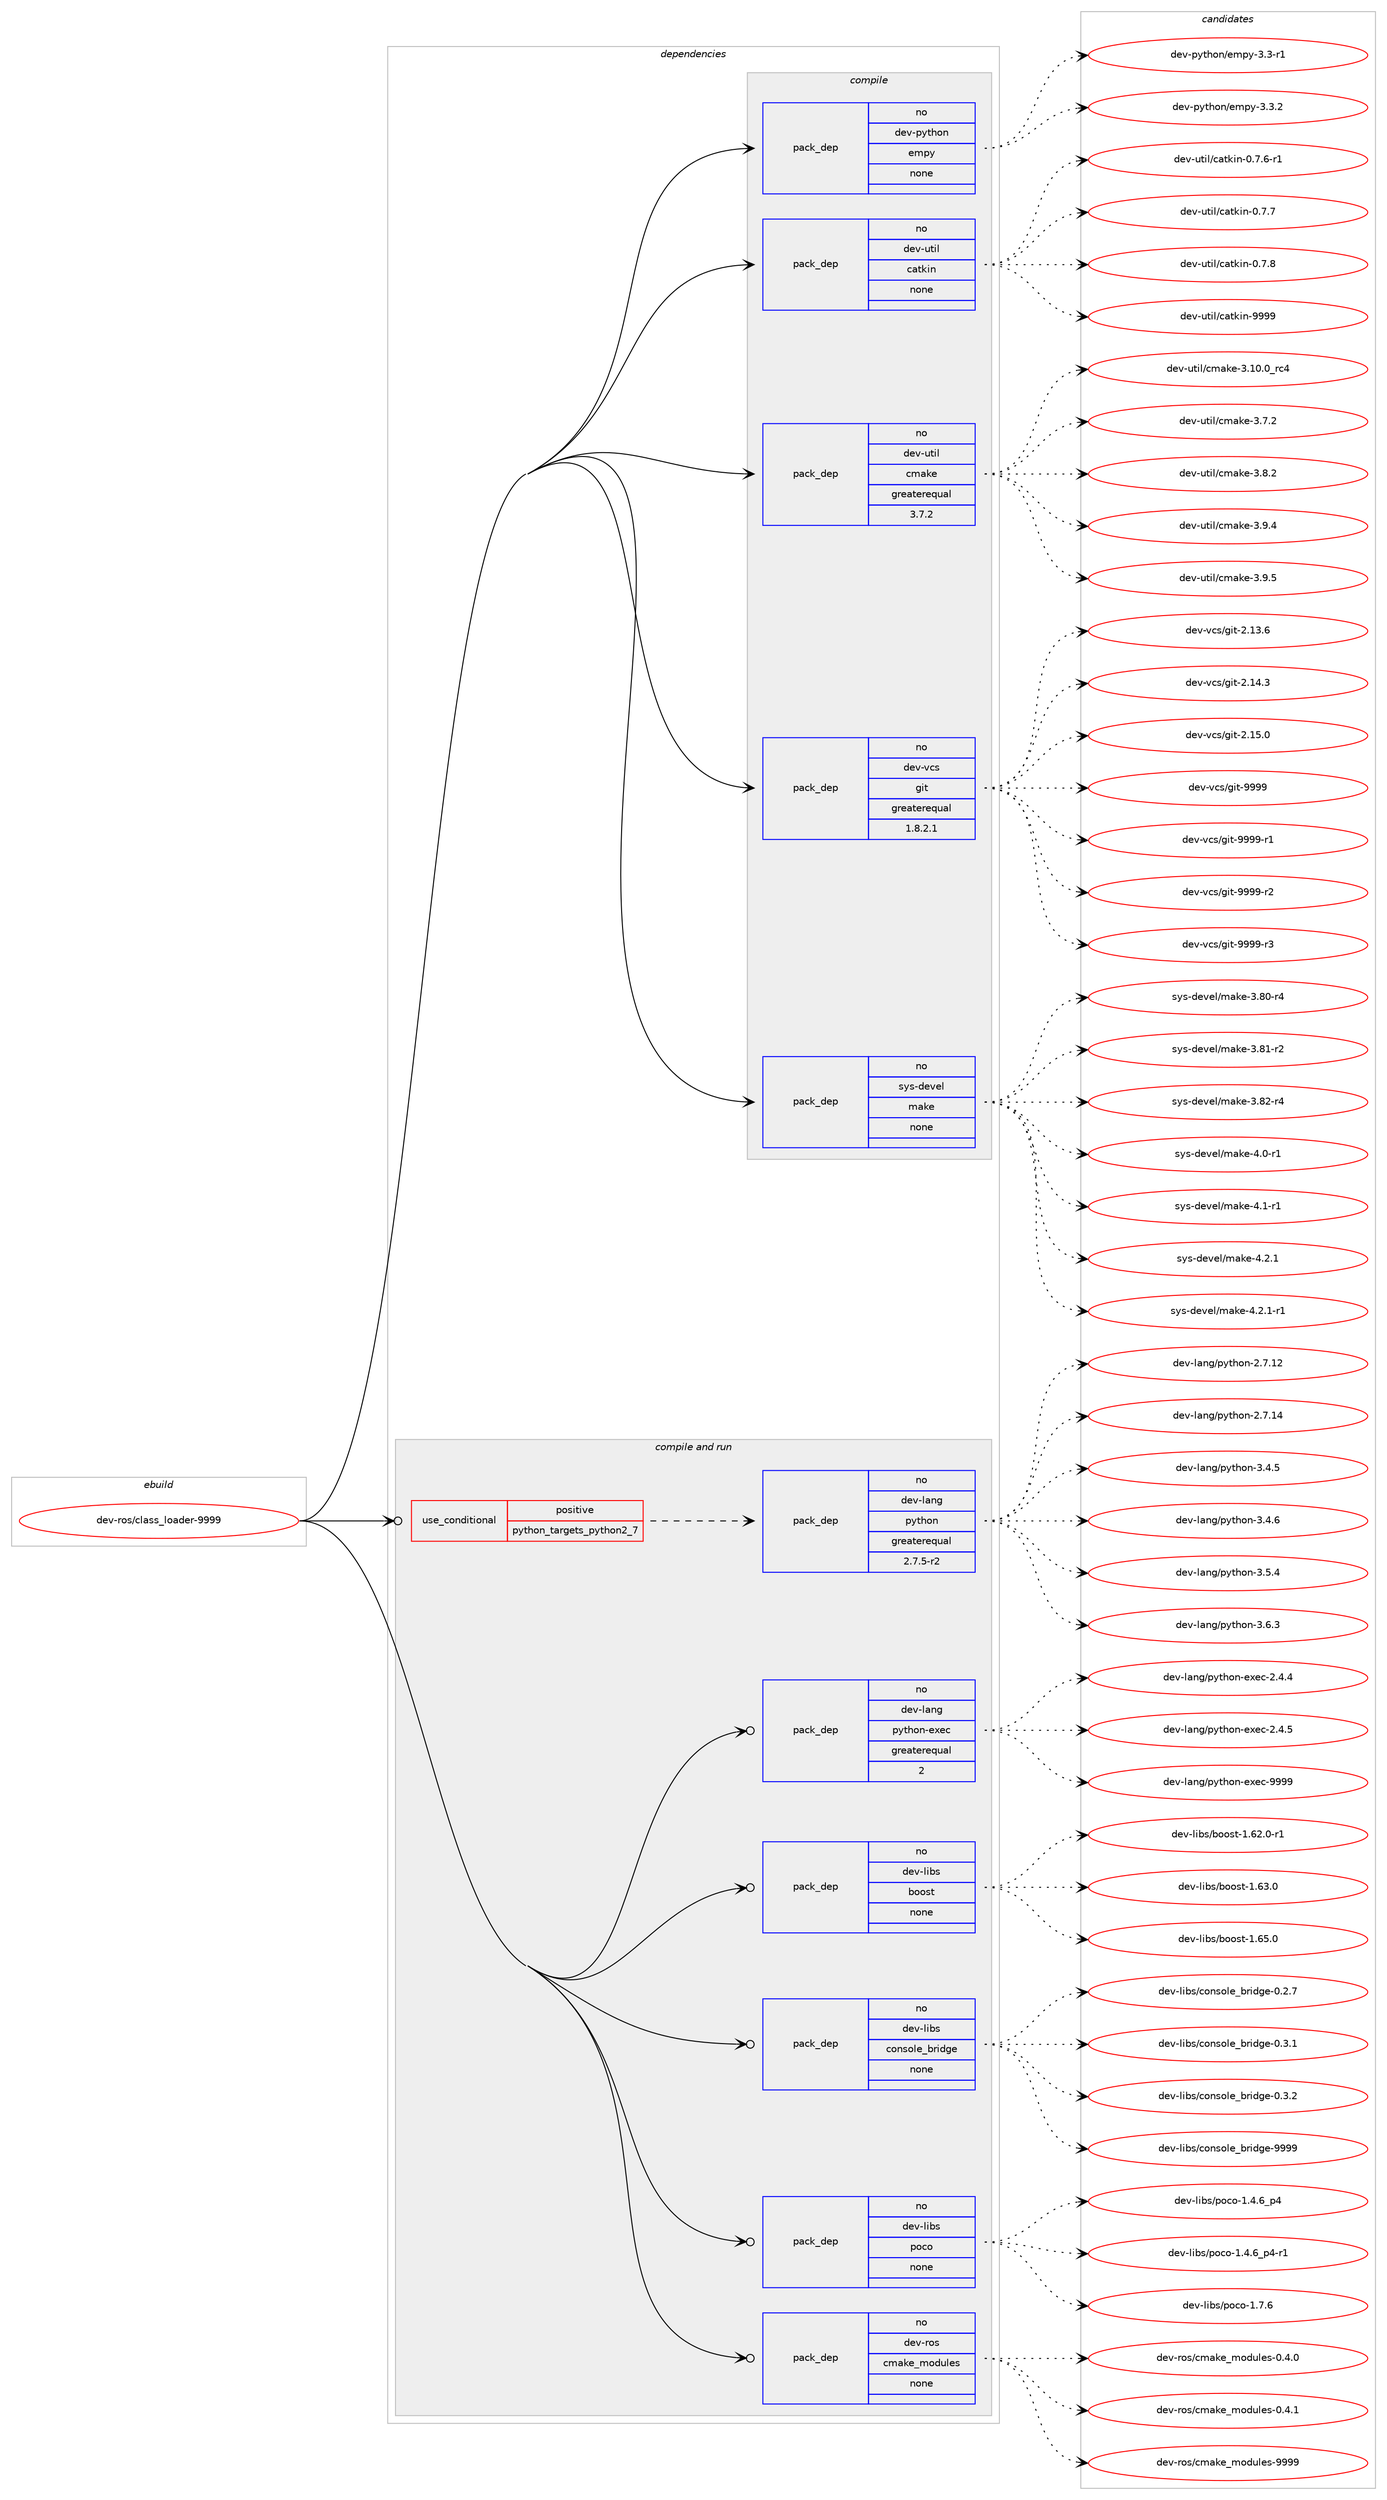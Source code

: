 digraph prolog {

# *************
# Graph options
# *************

newrank=true;
concentrate=true;
compound=true;
graph [rankdir=LR,fontname=Helvetica,fontsize=10,ranksep=1.5];#, ranksep=2.5, nodesep=0.2];
edge  [arrowhead=vee];
node  [fontname=Helvetica,fontsize=10];

# **********
# The ebuild
# **********

subgraph cluster_leftcol {
color=gray;
rank=same;
label=<<i>ebuild</i>>;
id [label="dev-ros/class_loader-9999", color=red, width=4, href="../dev-ros/class_loader-9999.svg"];
}

# ****************
# The dependencies
# ****************

subgraph cluster_midcol {
color=gray;
label=<<i>dependencies</i>>;
subgraph cluster_compile {
fillcolor="#eeeeee";
style=filled;
label=<<i>compile</i>>;
subgraph pack149760 {
dependency198668 [label=<<TABLE BORDER="0" CELLBORDER="1" CELLSPACING="0" CELLPADDING="4" WIDTH="220"><TR><TD ROWSPAN="6" CELLPADDING="30">pack_dep</TD></TR><TR><TD WIDTH="110">no</TD></TR><TR><TD>dev-python</TD></TR><TR><TD>empy</TD></TR><TR><TD>none</TD></TR><TR><TD></TD></TR></TABLE>>, shape=none, color=blue];
}
id:e -> dependency198668:w [weight=20,style="solid",arrowhead="vee"];
subgraph pack149761 {
dependency198669 [label=<<TABLE BORDER="0" CELLBORDER="1" CELLSPACING="0" CELLPADDING="4" WIDTH="220"><TR><TD ROWSPAN="6" CELLPADDING="30">pack_dep</TD></TR><TR><TD WIDTH="110">no</TD></TR><TR><TD>dev-util</TD></TR><TR><TD>catkin</TD></TR><TR><TD>none</TD></TR><TR><TD></TD></TR></TABLE>>, shape=none, color=blue];
}
id:e -> dependency198669:w [weight=20,style="solid",arrowhead="vee"];
subgraph pack149762 {
dependency198670 [label=<<TABLE BORDER="0" CELLBORDER="1" CELLSPACING="0" CELLPADDING="4" WIDTH="220"><TR><TD ROWSPAN="6" CELLPADDING="30">pack_dep</TD></TR><TR><TD WIDTH="110">no</TD></TR><TR><TD>dev-util</TD></TR><TR><TD>cmake</TD></TR><TR><TD>greaterequal</TD></TR><TR><TD>3.7.2</TD></TR></TABLE>>, shape=none, color=blue];
}
id:e -> dependency198670:w [weight=20,style="solid",arrowhead="vee"];
subgraph pack149763 {
dependency198671 [label=<<TABLE BORDER="0" CELLBORDER="1" CELLSPACING="0" CELLPADDING="4" WIDTH="220"><TR><TD ROWSPAN="6" CELLPADDING="30">pack_dep</TD></TR><TR><TD WIDTH="110">no</TD></TR><TR><TD>dev-vcs</TD></TR><TR><TD>git</TD></TR><TR><TD>greaterequal</TD></TR><TR><TD>1.8.2.1</TD></TR></TABLE>>, shape=none, color=blue];
}
id:e -> dependency198671:w [weight=20,style="solid",arrowhead="vee"];
subgraph pack149764 {
dependency198672 [label=<<TABLE BORDER="0" CELLBORDER="1" CELLSPACING="0" CELLPADDING="4" WIDTH="220"><TR><TD ROWSPAN="6" CELLPADDING="30">pack_dep</TD></TR><TR><TD WIDTH="110">no</TD></TR><TR><TD>sys-devel</TD></TR><TR><TD>make</TD></TR><TR><TD>none</TD></TR><TR><TD></TD></TR></TABLE>>, shape=none, color=blue];
}
id:e -> dependency198672:w [weight=20,style="solid",arrowhead="vee"];
}
subgraph cluster_compileandrun {
fillcolor="#eeeeee";
style=filled;
label=<<i>compile and run</i>>;
subgraph cond44921 {
dependency198673 [label=<<TABLE BORDER="0" CELLBORDER="1" CELLSPACING="0" CELLPADDING="4"><TR><TD ROWSPAN="3" CELLPADDING="10">use_conditional</TD></TR><TR><TD>positive</TD></TR><TR><TD>python_targets_python2_7</TD></TR></TABLE>>, shape=none, color=red];
subgraph pack149765 {
dependency198674 [label=<<TABLE BORDER="0" CELLBORDER="1" CELLSPACING="0" CELLPADDING="4" WIDTH="220"><TR><TD ROWSPAN="6" CELLPADDING="30">pack_dep</TD></TR><TR><TD WIDTH="110">no</TD></TR><TR><TD>dev-lang</TD></TR><TR><TD>python</TD></TR><TR><TD>greaterequal</TD></TR><TR><TD>2.7.5-r2</TD></TR></TABLE>>, shape=none, color=blue];
}
dependency198673:e -> dependency198674:w [weight=20,style="dashed",arrowhead="vee"];
}
id:e -> dependency198673:w [weight=20,style="solid",arrowhead="odotvee"];
subgraph pack149766 {
dependency198675 [label=<<TABLE BORDER="0" CELLBORDER="1" CELLSPACING="0" CELLPADDING="4" WIDTH="220"><TR><TD ROWSPAN="6" CELLPADDING="30">pack_dep</TD></TR><TR><TD WIDTH="110">no</TD></TR><TR><TD>dev-lang</TD></TR><TR><TD>python-exec</TD></TR><TR><TD>greaterequal</TD></TR><TR><TD>2</TD></TR></TABLE>>, shape=none, color=blue];
}
id:e -> dependency198675:w [weight=20,style="solid",arrowhead="odotvee"];
subgraph pack149767 {
dependency198676 [label=<<TABLE BORDER="0" CELLBORDER="1" CELLSPACING="0" CELLPADDING="4" WIDTH="220"><TR><TD ROWSPAN="6" CELLPADDING="30">pack_dep</TD></TR><TR><TD WIDTH="110">no</TD></TR><TR><TD>dev-libs</TD></TR><TR><TD>boost</TD></TR><TR><TD>none</TD></TR><TR><TD></TD></TR></TABLE>>, shape=none, color=blue];
}
id:e -> dependency198676:w [weight=20,style="solid",arrowhead="odotvee"];
subgraph pack149768 {
dependency198677 [label=<<TABLE BORDER="0" CELLBORDER="1" CELLSPACING="0" CELLPADDING="4" WIDTH="220"><TR><TD ROWSPAN="6" CELLPADDING="30">pack_dep</TD></TR><TR><TD WIDTH="110">no</TD></TR><TR><TD>dev-libs</TD></TR><TR><TD>console_bridge</TD></TR><TR><TD>none</TD></TR><TR><TD></TD></TR></TABLE>>, shape=none, color=blue];
}
id:e -> dependency198677:w [weight=20,style="solid",arrowhead="odotvee"];
subgraph pack149769 {
dependency198678 [label=<<TABLE BORDER="0" CELLBORDER="1" CELLSPACING="0" CELLPADDING="4" WIDTH="220"><TR><TD ROWSPAN="6" CELLPADDING="30">pack_dep</TD></TR><TR><TD WIDTH="110">no</TD></TR><TR><TD>dev-libs</TD></TR><TR><TD>poco</TD></TR><TR><TD>none</TD></TR><TR><TD></TD></TR></TABLE>>, shape=none, color=blue];
}
id:e -> dependency198678:w [weight=20,style="solid",arrowhead="odotvee"];
subgraph pack149770 {
dependency198679 [label=<<TABLE BORDER="0" CELLBORDER="1" CELLSPACING="0" CELLPADDING="4" WIDTH="220"><TR><TD ROWSPAN="6" CELLPADDING="30">pack_dep</TD></TR><TR><TD WIDTH="110">no</TD></TR><TR><TD>dev-ros</TD></TR><TR><TD>cmake_modules</TD></TR><TR><TD>none</TD></TR><TR><TD></TD></TR></TABLE>>, shape=none, color=blue];
}
id:e -> dependency198679:w [weight=20,style="solid",arrowhead="odotvee"];
}
subgraph cluster_run {
fillcolor="#eeeeee";
style=filled;
label=<<i>run</i>>;
}
}

# **************
# The candidates
# **************

subgraph cluster_choices {
rank=same;
color=gray;
label=<<i>candidates</i>>;

subgraph choice149760 {
color=black;
nodesep=1;
choice1001011184511212111610411111047101109112121455146514511449 [label="dev-python/empy-3.3-r1", color=red, width=4,href="../dev-python/empy-3.3-r1.svg"];
choice1001011184511212111610411111047101109112121455146514650 [label="dev-python/empy-3.3.2", color=red, width=4,href="../dev-python/empy-3.3.2.svg"];
dependency198668:e -> choice1001011184511212111610411111047101109112121455146514511449:w [style=dotted,weight="100"];
dependency198668:e -> choice1001011184511212111610411111047101109112121455146514650:w [style=dotted,weight="100"];
}
subgraph choice149761 {
color=black;
nodesep=1;
choice100101118451171161051084799971161071051104548465546544511449 [label="dev-util/catkin-0.7.6-r1", color=red, width=4,href="../dev-util/catkin-0.7.6-r1.svg"];
choice10010111845117116105108479997116107105110454846554655 [label="dev-util/catkin-0.7.7", color=red, width=4,href="../dev-util/catkin-0.7.7.svg"];
choice10010111845117116105108479997116107105110454846554656 [label="dev-util/catkin-0.7.8", color=red, width=4,href="../dev-util/catkin-0.7.8.svg"];
choice100101118451171161051084799971161071051104557575757 [label="dev-util/catkin-9999", color=red, width=4,href="../dev-util/catkin-9999.svg"];
dependency198669:e -> choice100101118451171161051084799971161071051104548465546544511449:w [style=dotted,weight="100"];
dependency198669:e -> choice10010111845117116105108479997116107105110454846554655:w [style=dotted,weight="100"];
dependency198669:e -> choice10010111845117116105108479997116107105110454846554656:w [style=dotted,weight="100"];
dependency198669:e -> choice100101118451171161051084799971161071051104557575757:w [style=dotted,weight="100"];
}
subgraph choice149762 {
color=black;
nodesep=1;
choice1001011184511711610510847991099710710145514649484648951149952 [label="dev-util/cmake-3.10.0_rc4", color=red, width=4,href="../dev-util/cmake-3.10.0_rc4.svg"];
choice10010111845117116105108479910997107101455146554650 [label="dev-util/cmake-3.7.2", color=red, width=4,href="../dev-util/cmake-3.7.2.svg"];
choice10010111845117116105108479910997107101455146564650 [label="dev-util/cmake-3.8.2", color=red, width=4,href="../dev-util/cmake-3.8.2.svg"];
choice10010111845117116105108479910997107101455146574652 [label="dev-util/cmake-3.9.4", color=red, width=4,href="../dev-util/cmake-3.9.4.svg"];
choice10010111845117116105108479910997107101455146574653 [label="dev-util/cmake-3.9.5", color=red, width=4,href="../dev-util/cmake-3.9.5.svg"];
dependency198670:e -> choice1001011184511711610510847991099710710145514649484648951149952:w [style=dotted,weight="100"];
dependency198670:e -> choice10010111845117116105108479910997107101455146554650:w [style=dotted,weight="100"];
dependency198670:e -> choice10010111845117116105108479910997107101455146564650:w [style=dotted,weight="100"];
dependency198670:e -> choice10010111845117116105108479910997107101455146574652:w [style=dotted,weight="100"];
dependency198670:e -> choice10010111845117116105108479910997107101455146574653:w [style=dotted,weight="100"];
}
subgraph choice149763 {
color=black;
nodesep=1;
choice10010111845118991154710310511645504649514654 [label="dev-vcs/git-2.13.6", color=red, width=4,href="../dev-vcs/git-2.13.6.svg"];
choice10010111845118991154710310511645504649524651 [label="dev-vcs/git-2.14.3", color=red, width=4,href="../dev-vcs/git-2.14.3.svg"];
choice10010111845118991154710310511645504649534648 [label="dev-vcs/git-2.15.0", color=red, width=4,href="../dev-vcs/git-2.15.0.svg"];
choice1001011184511899115471031051164557575757 [label="dev-vcs/git-9999", color=red, width=4,href="../dev-vcs/git-9999.svg"];
choice10010111845118991154710310511645575757574511449 [label="dev-vcs/git-9999-r1", color=red, width=4,href="../dev-vcs/git-9999-r1.svg"];
choice10010111845118991154710310511645575757574511450 [label="dev-vcs/git-9999-r2", color=red, width=4,href="../dev-vcs/git-9999-r2.svg"];
choice10010111845118991154710310511645575757574511451 [label="dev-vcs/git-9999-r3", color=red, width=4,href="../dev-vcs/git-9999-r3.svg"];
dependency198671:e -> choice10010111845118991154710310511645504649514654:w [style=dotted,weight="100"];
dependency198671:e -> choice10010111845118991154710310511645504649524651:w [style=dotted,weight="100"];
dependency198671:e -> choice10010111845118991154710310511645504649534648:w [style=dotted,weight="100"];
dependency198671:e -> choice1001011184511899115471031051164557575757:w [style=dotted,weight="100"];
dependency198671:e -> choice10010111845118991154710310511645575757574511449:w [style=dotted,weight="100"];
dependency198671:e -> choice10010111845118991154710310511645575757574511450:w [style=dotted,weight="100"];
dependency198671:e -> choice10010111845118991154710310511645575757574511451:w [style=dotted,weight="100"];
}
subgraph choice149764 {
color=black;
nodesep=1;
choice11512111545100101118101108471099710710145514656484511452 [label="sys-devel/make-3.80-r4", color=red, width=4,href="../sys-devel/make-3.80-r4.svg"];
choice11512111545100101118101108471099710710145514656494511450 [label="sys-devel/make-3.81-r2", color=red, width=4,href="../sys-devel/make-3.81-r2.svg"];
choice11512111545100101118101108471099710710145514656504511452 [label="sys-devel/make-3.82-r4", color=red, width=4,href="../sys-devel/make-3.82-r4.svg"];
choice115121115451001011181011084710997107101455246484511449 [label="sys-devel/make-4.0-r1", color=red, width=4,href="../sys-devel/make-4.0-r1.svg"];
choice115121115451001011181011084710997107101455246494511449 [label="sys-devel/make-4.1-r1", color=red, width=4,href="../sys-devel/make-4.1-r1.svg"];
choice115121115451001011181011084710997107101455246504649 [label="sys-devel/make-4.2.1", color=red, width=4,href="../sys-devel/make-4.2.1.svg"];
choice1151211154510010111810110847109971071014552465046494511449 [label="sys-devel/make-4.2.1-r1", color=red, width=4,href="../sys-devel/make-4.2.1-r1.svg"];
dependency198672:e -> choice11512111545100101118101108471099710710145514656484511452:w [style=dotted,weight="100"];
dependency198672:e -> choice11512111545100101118101108471099710710145514656494511450:w [style=dotted,weight="100"];
dependency198672:e -> choice11512111545100101118101108471099710710145514656504511452:w [style=dotted,weight="100"];
dependency198672:e -> choice115121115451001011181011084710997107101455246484511449:w [style=dotted,weight="100"];
dependency198672:e -> choice115121115451001011181011084710997107101455246494511449:w [style=dotted,weight="100"];
dependency198672:e -> choice115121115451001011181011084710997107101455246504649:w [style=dotted,weight="100"];
dependency198672:e -> choice1151211154510010111810110847109971071014552465046494511449:w [style=dotted,weight="100"];
}
subgraph choice149765 {
color=black;
nodesep=1;
choice10010111845108971101034711212111610411111045504655464950 [label="dev-lang/python-2.7.12", color=red, width=4,href="../dev-lang/python-2.7.12.svg"];
choice10010111845108971101034711212111610411111045504655464952 [label="dev-lang/python-2.7.14", color=red, width=4,href="../dev-lang/python-2.7.14.svg"];
choice100101118451089711010347112121116104111110455146524653 [label="dev-lang/python-3.4.5", color=red, width=4,href="../dev-lang/python-3.4.5.svg"];
choice100101118451089711010347112121116104111110455146524654 [label="dev-lang/python-3.4.6", color=red, width=4,href="../dev-lang/python-3.4.6.svg"];
choice100101118451089711010347112121116104111110455146534652 [label="dev-lang/python-3.5.4", color=red, width=4,href="../dev-lang/python-3.5.4.svg"];
choice100101118451089711010347112121116104111110455146544651 [label="dev-lang/python-3.6.3", color=red, width=4,href="../dev-lang/python-3.6.3.svg"];
dependency198674:e -> choice10010111845108971101034711212111610411111045504655464950:w [style=dotted,weight="100"];
dependency198674:e -> choice10010111845108971101034711212111610411111045504655464952:w [style=dotted,weight="100"];
dependency198674:e -> choice100101118451089711010347112121116104111110455146524653:w [style=dotted,weight="100"];
dependency198674:e -> choice100101118451089711010347112121116104111110455146524654:w [style=dotted,weight="100"];
dependency198674:e -> choice100101118451089711010347112121116104111110455146534652:w [style=dotted,weight="100"];
dependency198674:e -> choice100101118451089711010347112121116104111110455146544651:w [style=dotted,weight="100"];
}
subgraph choice149766 {
color=black;
nodesep=1;
choice1001011184510897110103471121211161041111104510112010199455046524652 [label="dev-lang/python-exec-2.4.4", color=red, width=4,href="../dev-lang/python-exec-2.4.4.svg"];
choice1001011184510897110103471121211161041111104510112010199455046524653 [label="dev-lang/python-exec-2.4.5", color=red, width=4,href="../dev-lang/python-exec-2.4.5.svg"];
choice10010111845108971101034711212111610411111045101120101994557575757 [label="dev-lang/python-exec-9999", color=red, width=4,href="../dev-lang/python-exec-9999.svg"];
dependency198675:e -> choice1001011184510897110103471121211161041111104510112010199455046524652:w [style=dotted,weight="100"];
dependency198675:e -> choice1001011184510897110103471121211161041111104510112010199455046524653:w [style=dotted,weight="100"];
dependency198675:e -> choice10010111845108971101034711212111610411111045101120101994557575757:w [style=dotted,weight="100"];
}
subgraph choice149767 {
color=black;
nodesep=1;
choice10010111845108105981154798111111115116454946545046484511449 [label="dev-libs/boost-1.62.0-r1", color=red, width=4,href="../dev-libs/boost-1.62.0-r1.svg"];
choice1001011184510810598115479811111111511645494654514648 [label="dev-libs/boost-1.63.0", color=red, width=4,href="../dev-libs/boost-1.63.0.svg"];
choice1001011184510810598115479811111111511645494654534648 [label="dev-libs/boost-1.65.0", color=red, width=4,href="../dev-libs/boost-1.65.0.svg"];
dependency198676:e -> choice10010111845108105981154798111111115116454946545046484511449:w [style=dotted,weight="100"];
dependency198676:e -> choice1001011184510810598115479811111111511645494654514648:w [style=dotted,weight="100"];
dependency198676:e -> choice1001011184510810598115479811111111511645494654534648:w [style=dotted,weight="100"];
}
subgraph choice149768 {
color=black;
nodesep=1;
choice100101118451081059811547991111101151111081019598114105100103101454846504655 [label="dev-libs/console_bridge-0.2.7", color=red, width=4,href="../dev-libs/console_bridge-0.2.7.svg"];
choice100101118451081059811547991111101151111081019598114105100103101454846514649 [label="dev-libs/console_bridge-0.3.1", color=red, width=4,href="../dev-libs/console_bridge-0.3.1.svg"];
choice100101118451081059811547991111101151111081019598114105100103101454846514650 [label="dev-libs/console_bridge-0.3.2", color=red, width=4,href="../dev-libs/console_bridge-0.3.2.svg"];
choice1001011184510810598115479911111011511110810195981141051001031014557575757 [label="dev-libs/console_bridge-9999", color=red, width=4,href="../dev-libs/console_bridge-9999.svg"];
dependency198677:e -> choice100101118451081059811547991111101151111081019598114105100103101454846504655:w [style=dotted,weight="100"];
dependency198677:e -> choice100101118451081059811547991111101151111081019598114105100103101454846514649:w [style=dotted,weight="100"];
dependency198677:e -> choice100101118451081059811547991111101151111081019598114105100103101454846514650:w [style=dotted,weight="100"];
dependency198677:e -> choice1001011184510810598115479911111011511110810195981141051001031014557575757:w [style=dotted,weight="100"];
}
subgraph choice149769 {
color=black;
nodesep=1;
choice100101118451081059811547112111991114549465246549511252 [label="dev-libs/poco-1.4.6_p4", color=red, width=4,href="../dev-libs/poco-1.4.6_p4.svg"];
choice1001011184510810598115471121119911145494652465495112524511449 [label="dev-libs/poco-1.4.6_p4-r1", color=red, width=4,href="../dev-libs/poco-1.4.6_p4-r1.svg"];
choice10010111845108105981154711211199111454946554654 [label="dev-libs/poco-1.7.6", color=red, width=4,href="../dev-libs/poco-1.7.6.svg"];
dependency198678:e -> choice100101118451081059811547112111991114549465246549511252:w [style=dotted,weight="100"];
dependency198678:e -> choice1001011184510810598115471121119911145494652465495112524511449:w [style=dotted,weight="100"];
dependency198678:e -> choice10010111845108105981154711211199111454946554654:w [style=dotted,weight="100"];
}
subgraph choice149770 {
color=black;
nodesep=1;
choice1001011184511411111547991099710710195109111100117108101115454846524648 [label="dev-ros/cmake_modules-0.4.0", color=red, width=4,href="../dev-ros/cmake_modules-0.4.0.svg"];
choice1001011184511411111547991099710710195109111100117108101115454846524649 [label="dev-ros/cmake_modules-0.4.1", color=red, width=4,href="../dev-ros/cmake_modules-0.4.1.svg"];
choice10010111845114111115479910997107101951091111001171081011154557575757 [label="dev-ros/cmake_modules-9999", color=red, width=4,href="../dev-ros/cmake_modules-9999.svg"];
dependency198679:e -> choice1001011184511411111547991099710710195109111100117108101115454846524648:w [style=dotted,weight="100"];
dependency198679:e -> choice1001011184511411111547991099710710195109111100117108101115454846524649:w [style=dotted,weight="100"];
dependency198679:e -> choice10010111845114111115479910997107101951091111001171081011154557575757:w [style=dotted,weight="100"];
}
}

}
